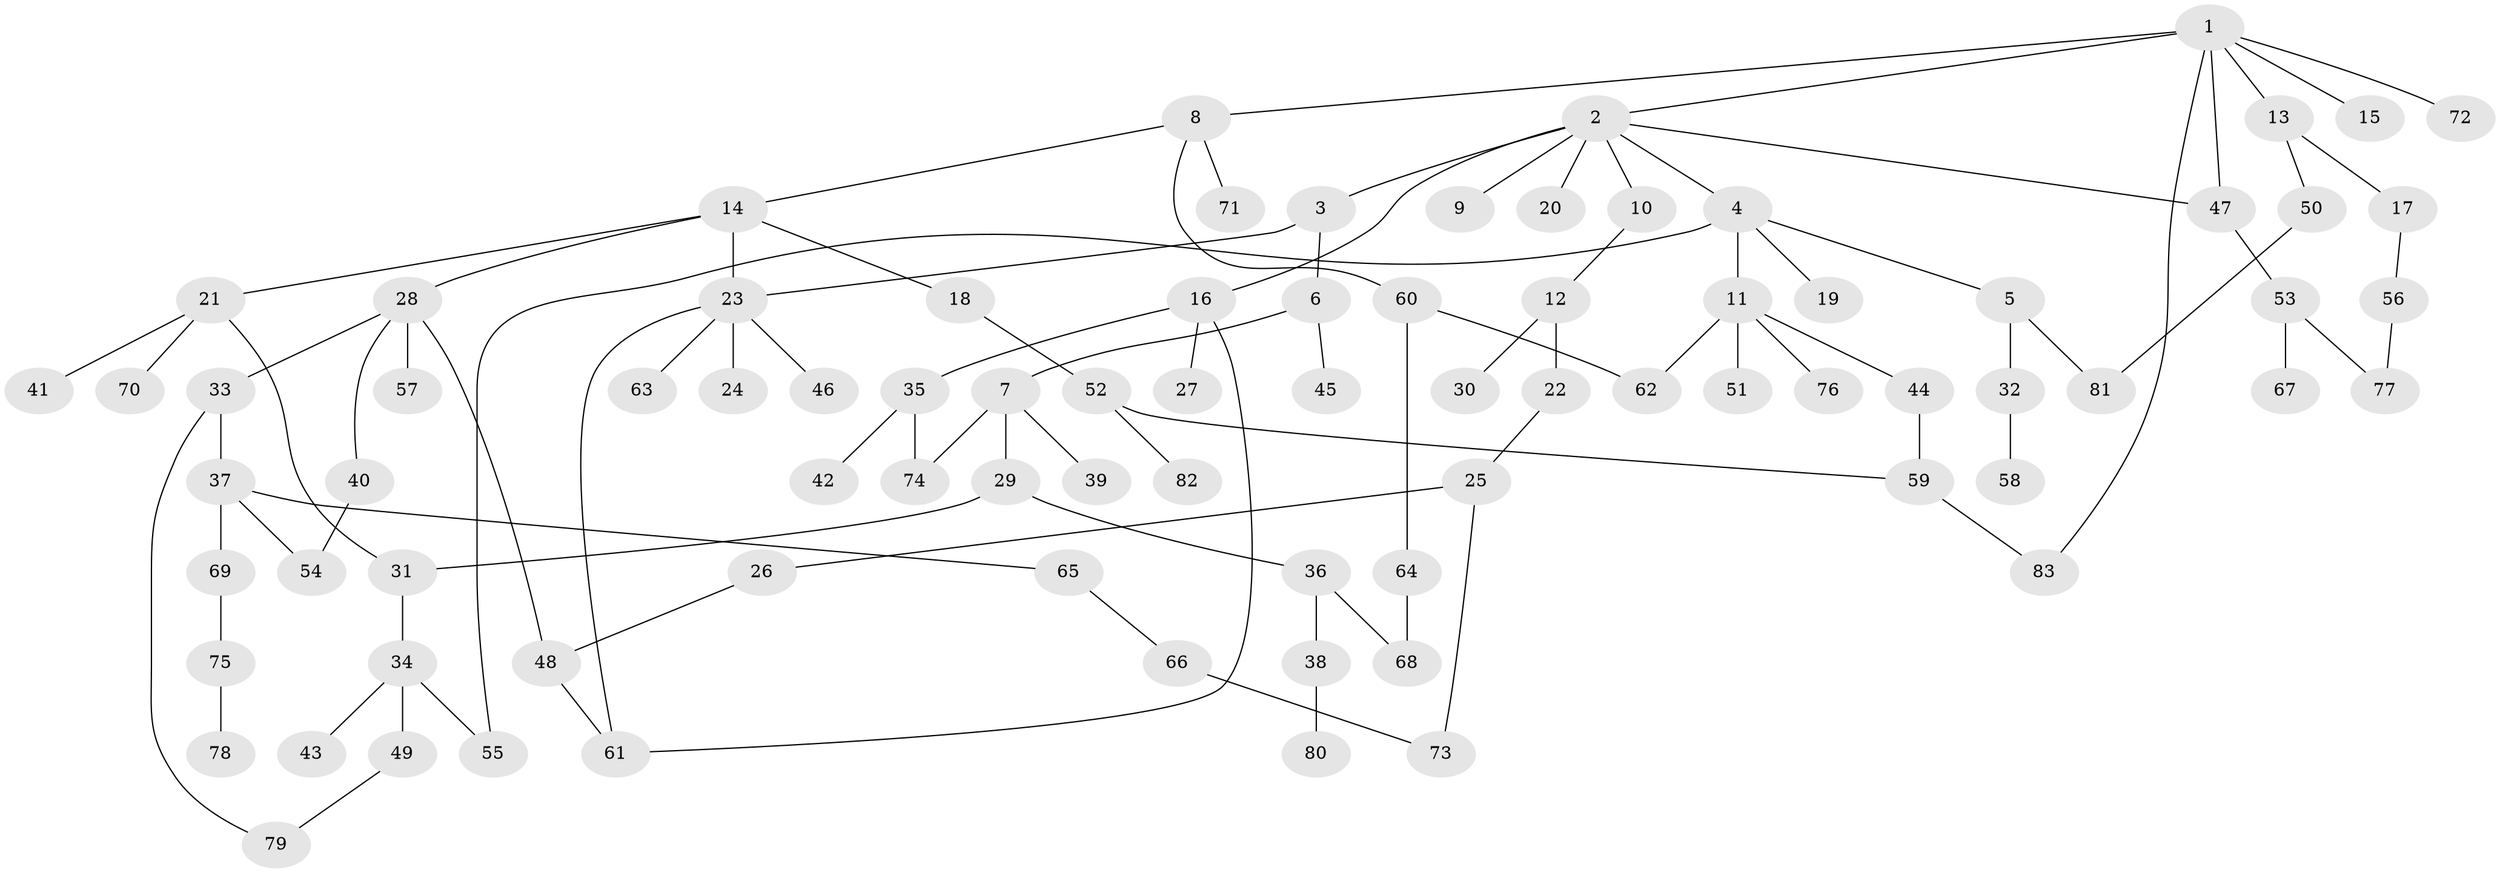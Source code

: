 // coarse degree distribution, {1: 0.7916666666666666, 8: 0.041666666666666664, 3: 0.08333333333333333, 2: 0.041666666666666664, 13: 0.041666666666666664}
// Generated by graph-tools (version 1.1) at 2025/45/03/04/25 21:45:05]
// undirected, 83 vertices, 99 edges
graph export_dot {
graph [start="1"]
  node [color=gray90,style=filled];
  1;
  2;
  3;
  4;
  5;
  6;
  7;
  8;
  9;
  10;
  11;
  12;
  13;
  14;
  15;
  16;
  17;
  18;
  19;
  20;
  21;
  22;
  23;
  24;
  25;
  26;
  27;
  28;
  29;
  30;
  31;
  32;
  33;
  34;
  35;
  36;
  37;
  38;
  39;
  40;
  41;
  42;
  43;
  44;
  45;
  46;
  47;
  48;
  49;
  50;
  51;
  52;
  53;
  54;
  55;
  56;
  57;
  58;
  59;
  60;
  61;
  62;
  63;
  64;
  65;
  66;
  67;
  68;
  69;
  70;
  71;
  72;
  73;
  74;
  75;
  76;
  77;
  78;
  79;
  80;
  81;
  82;
  83;
  1 -- 2;
  1 -- 8;
  1 -- 13;
  1 -- 15;
  1 -- 72;
  1 -- 83;
  1 -- 47;
  2 -- 3;
  2 -- 4;
  2 -- 9;
  2 -- 10;
  2 -- 16;
  2 -- 20;
  2 -- 47;
  3 -- 6;
  3 -- 23;
  4 -- 5;
  4 -- 11;
  4 -- 19;
  4 -- 55;
  5 -- 32;
  5 -- 81;
  6 -- 7;
  6 -- 45;
  7 -- 29;
  7 -- 39;
  7 -- 74;
  8 -- 14;
  8 -- 60;
  8 -- 71;
  10 -- 12;
  11 -- 44;
  11 -- 51;
  11 -- 62;
  11 -- 76;
  12 -- 22;
  12 -- 30;
  13 -- 17;
  13 -- 50;
  14 -- 18;
  14 -- 21;
  14 -- 28;
  14 -- 23;
  16 -- 27;
  16 -- 35;
  16 -- 61;
  17 -- 56;
  18 -- 52;
  21 -- 31;
  21 -- 41;
  21 -- 70;
  22 -- 25;
  23 -- 24;
  23 -- 46;
  23 -- 63;
  23 -- 61;
  25 -- 26;
  25 -- 73;
  26 -- 48;
  28 -- 33;
  28 -- 40;
  28 -- 57;
  28 -- 48;
  29 -- 36;
  29 -- 31;
  31 -- 34;
  32 -- 58;
  33 -- 37;
  33 -- 79;
  34 -- 43;
  34 -- 49;
  34 -- 55;
  35 -- 42;
  35 -- 74;
  36 -- 38;
  36 -- 68;
  37 -- 65;
  37 -- 69;
  37 -- 54;
  38 -- 80;
  40 -- 54;
  44 -- 59;
  47 -- 53;
  48 -- 61;
  49 -- 79;
  50 -- 81;
  52 -- 59;
  52 -- 82;
  53 -- 67;
  53 -- 77;
  56 -- 77;
  59 -- 83;
  60 -- 64;
  60 -- 62;
  64 -- 68;
  65 -- 66;
  66 -- 73;
  69 -- 75;
  75 -- 78;
}
